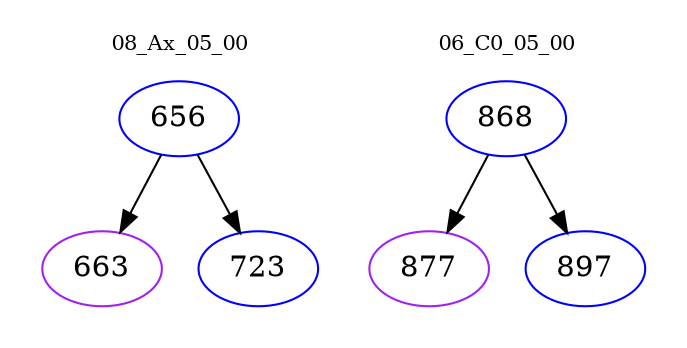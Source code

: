 digraph{
subgraph cluster_0 {
color = white
label = "08_Ax_05_00";
fontsize=10;
T0_656 [label="656", color="blue"]
T0_656 -> T0_663 [color="black"]
T0_663 [label="663", color="purple"]
T0_656 -> T0_723 [color="black"]
T0_723 [label="723", color="blue"]
}
subgraph cluster_1 {
color = white
label = "06_C0_05_00";
fontsize=10;
T1_868 [label="868", color="blue"]
T1_868 -> T1_877 [color="black"]
T1_877 [label="877", color="purple"]
T1_868 -> T1_897 [color="black"]
T1_897 [label="897", color="blue"]
}
}
